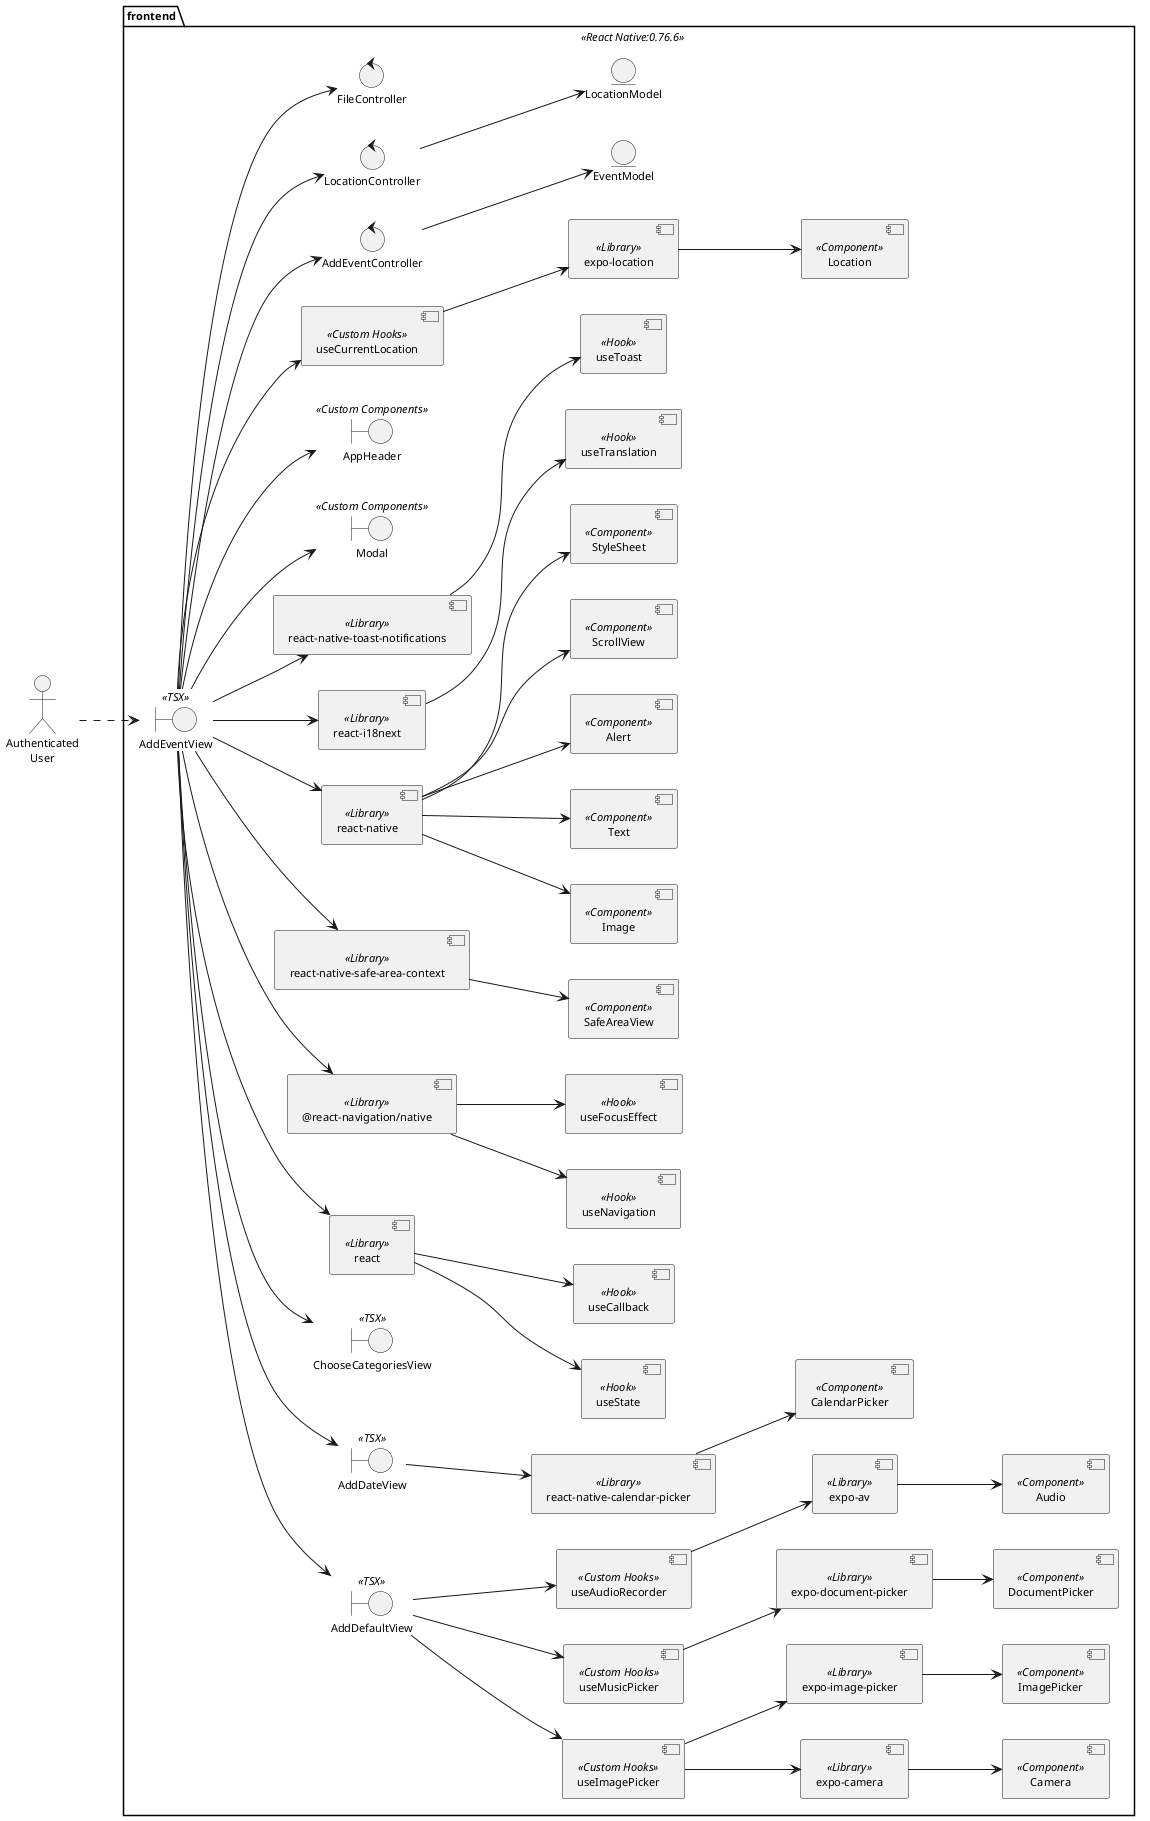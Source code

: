 @startuml DesignClassDiagram
skinparam style strictuml
skinparam defaultTextAlignment center
skinparam defaultFontSize 11
left to right direction
actor "Authenticated\nUser" as UserReg


package frontend <<React Native:0.76.6>>{
    boundary "AddEventView" as addEventView << TSX >>
    boundary "AddDefaultView" as AddDefaultView << TSX >>
    boundary "AddDateView" as AddDateView << TSX >>
    boundary "ChooseCategoriesView" as ChooseCategoriesView << TSX >>

    component "react" as React << Library >>
    component "useState" as useState << Hook >>
    component "useCallback" as useCallback << Hook >>

    component "@react-navigation/native" as ReactNavigation << Library >>
    component "useNavigation" as useNavigation << Hook >>
    component "useFocusEffect" as useFocusEffect << Hook >>


    component "react-native-safe-area-context" as SafeAreaContext << Library >>
    component "SafeAreaView" as SafeAreaView << Component >>

    component "react-native" as ReactNative << Library >>
    component "Image" as Image << Component >>
    component "Text" as Text << Component >>
    component "Alert" as Alert << Component >>
    component "ScrollView" as ScrollView << Component >>
    component "StyleSheet" as StyleSheet << Component >>

    component "react-i18next" as ReactI18next << Library >>
    component "useTranslation" as useTranslation << Hook >>

    component "react-native-toast-notifications" as ReactNativeToast << Library >>
    component "useToast" as useToast << Hook >>

    boundary "Modal" as Modal << Custom Components >>
    boundary "AppHeader" as AppHeader << Custom Components >>

    component "useCurrentLocation" as useCurrentLocation << Custom Hooks >>
    component "useImagePicker" as useImagePicker << Custom Hooks >>
    component "useMusicPicker" as useMusicPicker << Custom Hooks >>
    component "useAudioRecorder" as useAudioRecorder << Custom Hooks >>

    component "expo-camera" as ExpoCamera << Library >>
    component "Camera" as Camera << Component >>

    component "expo-image-picker" as ExpoImagePicker << Library >>
    component "ImagePicker" as ImagePicker << Component >>

    component "expo-location" as ExpoLocation << Library >>
    component "Location" as expoLocationComponent << Component >>

    component "expo-document-picker" as ExpoDocumentPicker << Library >>
    component "DocumentPicker" as DocumentPicker << Component >>

    component "expo-av" as ExpoAV << Library >>
    component "Audio" as AudioComponent << Component >>

    component "react-native-calendar-picker" as ReactNativeCalendarPicker << Library >>
    component "CalendarPicker" as CalendarPicker << Component >>

    control "AddEventController" as AddEventController 
    control "LocationController" as LocationController
    control "FileController" as FileController

    entity "EventModel" as EventModel
    entity "LocationModel" as LocationModel
}

' Frontend View Hierarchy
addEventView --> AddDefaultView 
addEventView --> AddDateView 
addEventView --> ChooseCategoriesView 
addEventView --> useCurrentLocation

' View Components
addEventView --> SafeAreaContext
addEventView --> ReactNative
addEventView --> ReactNativeToast
addEventView --> ReactI18next
addEventView --> ReactNavigation
addEventView --> React
addEventView --> Modal
addEventView --> AppHeader

'AddDefaultView 
AddDefaultView --> useImagePicker
AddDefaultView --> useMusicPicker
AddDefaultView --> useAudioRecorder

'AddDateView
AddDateView --> ReactNativeCalendarPicker
ReactNativeCalendarPicker --> CalendarPicker



' React
React --> useState
React --> useCallback

' Camera
useImagePicker --> ExpoCamera
ExpoCamera --> Camera

' ImagePicker
useImagePicker --> ExpoImagePicker
ExpoImagePicker --> ImagePicker

' ReactI18next
ReactI18next --> useTranslation

' DocumentPicker
useMusicPicker --> ExpoDocumentPicker
ExpoDocumentPicker --> DocumentPicker

' ExpoLocation
useCurrentLocation --> ExpoLocation
ExpoLocation --> expoLocationComponent

' Audio
useAudioRecorder --> ExpoAV
ExpoAV --> AudioComponent

' ReactNative
ReactNative --> Image
ReactNative --> Text
ReactNative --> Alert
ReactNative --> ScrollView
ReactNative --> StyleSheet

' ReactNavigation
ReactNavigation --> useNavigation
ReactNavigation --> useFocusEffect

' ReactNativeToast
ReactNativeToast --> useToast

' SafeAreaContext
SafeAreaContext --> SafeAreaView

' Controller relationships
addEventView --> AddEventController
addEventView --> LocationController
addEventView --> FileController

AddEventController --> EventModel
LocationController --> LocationModel

' User interaction
UserReg ..> addEventView


@enduml
